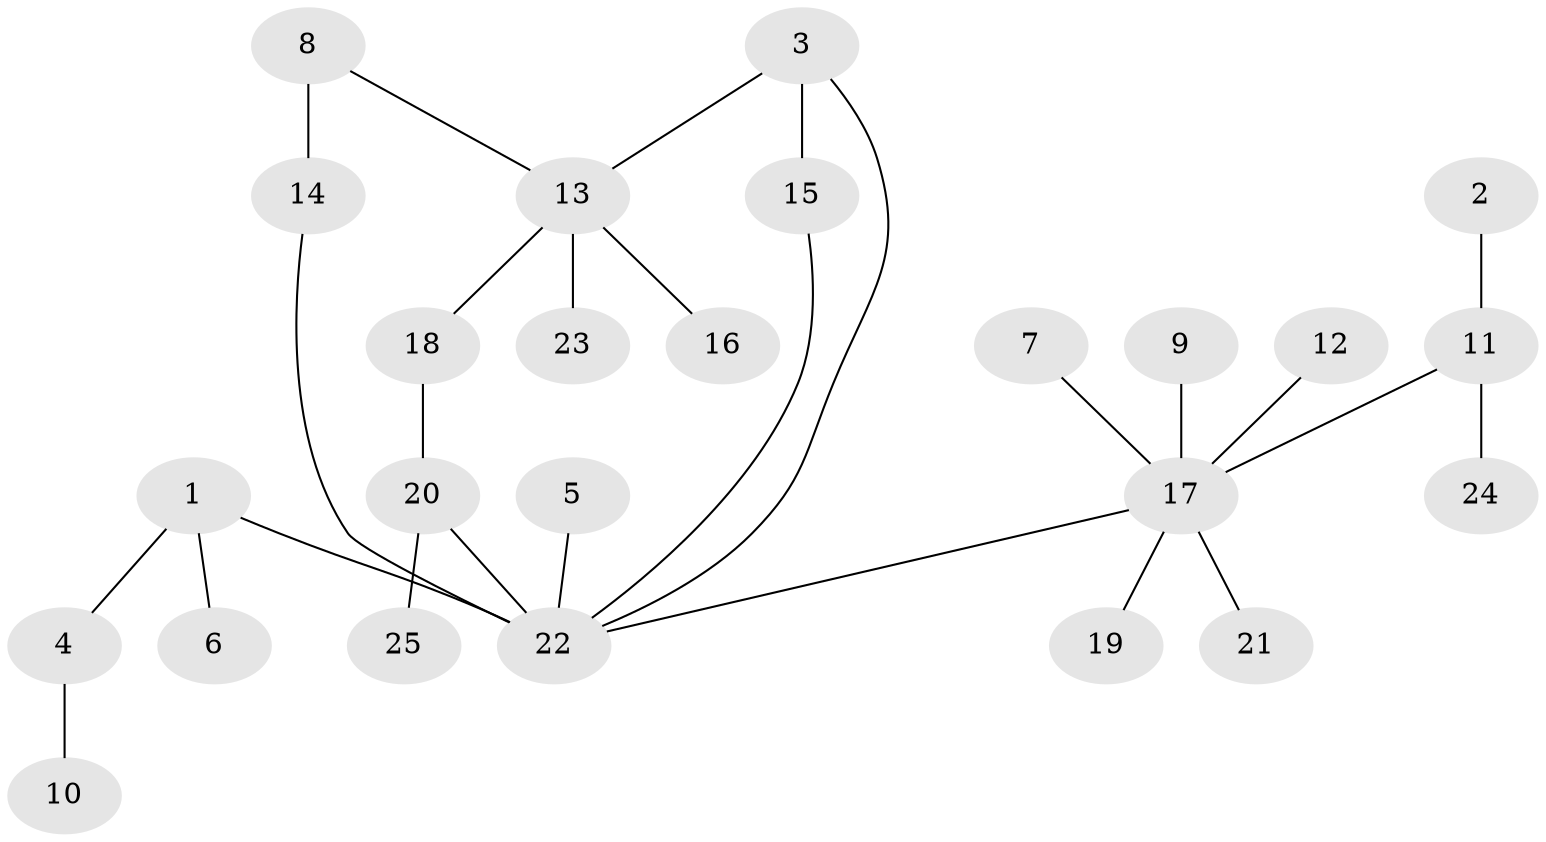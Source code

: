 // original degree distribution, {8: 0.04, 2: 0.26, 4: 0.14, 3: 0.12, 1: 0.44}
// Generated by graph-tools (version 1.1) at 2025/25/03/09/25 03:25:31]
// undirected, 25 vertices, 27 edges
graph export_dot {
graph [start="1"]
  node [color=gray90,style=filled];
  1;
  2;
  3;
  4;
  5;
  6;
  7;
  8;
  9;
  10;
  11;
  12;
  13;
  14;
  15;
  16;
  17;
  18;
  19;
  20;
  21;
  22;
  23;
  24;
  25;
  1 -- 4 [weight=1.0];
  1 -- 6 [weight=1.0];
  1 -- 22 [weight=1.0];
  2 -- 11 [weight=1.0];
  3 -- 13 [weight=1.0];
  3 -- 15 [weight=1.0];
  3 -- 22 [weight=1.0];
  4 -- 10 [weight=1.0];
  5 -- 22 [weight=1.0];
  7 -- 17 [weight=1.0];
  8 -- 13 [weight=1.0];
  8 -- 14 [weight=2.0];
  9 -- 17 [weight=1.0];
  11 -- 17 [weight=1.0];
  11 -- 24 [weight=1.0];
  12 -- 17 [weight=1.0];
  13 -- 16 [weight=1.0];
  13 -- 18 [weight=1.0];
  13 -- 23 [weight=1.0];
  14 -- 22 [weight=2.0];
  15 -- 22 [weight=1.0];
  17 -- 19 [weight=1.0];
  17 -- 21 [weight=1.0];
  17 -- 22 [weight=1.0];
  18 -- 20 [weight=1.0];
  20 -- 22 [weight=2.0];
  20 -- 25 [weight=1.0];
}
